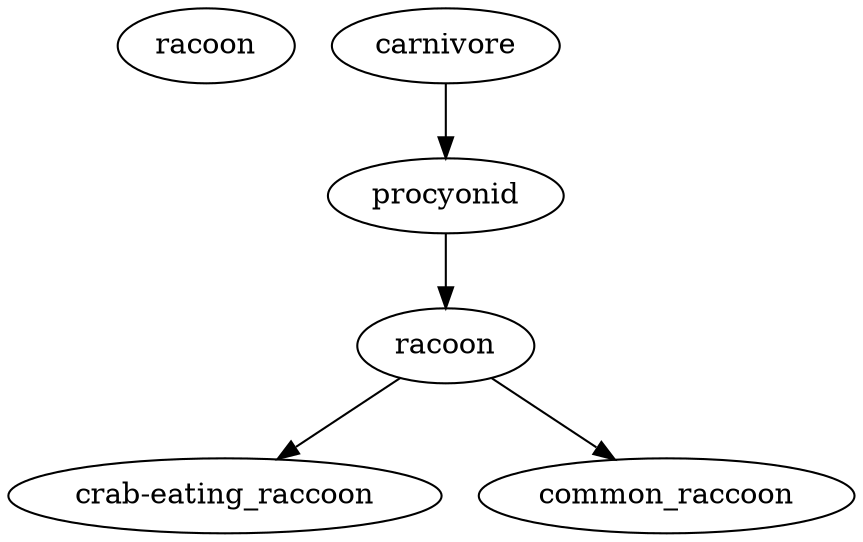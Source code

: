 digraph {
	0 [label=racoon]
	1 [label=racoon]
	2 [label="crab-eating_raccoon"]
	3 [label=common_raccoon]
	4 [label=procyonid]
	5 [label=carnivore]
	1 -> 2
	1 -> 3
	4 -> 1
	5 -> 4
}
